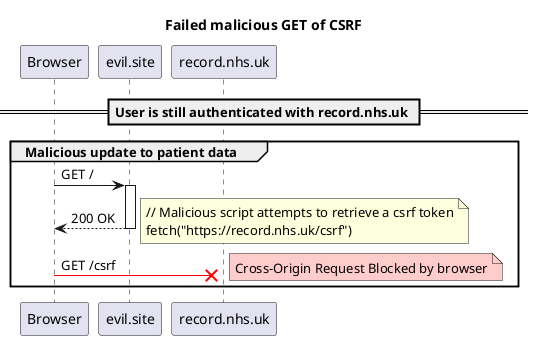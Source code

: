 @startuml

title Failed malicious GET of CSRF

autoactivate on

== User is still authenticated with record.nhs.uk ==

group Malicious update to patient data
    Browser -> evil.site: GET /
    return 200 OK
    note right
        // Malicious script attempts to retrieve a csrf token
        fetch("https://record.nhs.uk/csrf")
    end note

    Browser -[#red]>x record.nhs.uk: GET /csrf
    note right #FCC
        Cross-Origin Request Blocked by browser
    end note
end

@enduml

